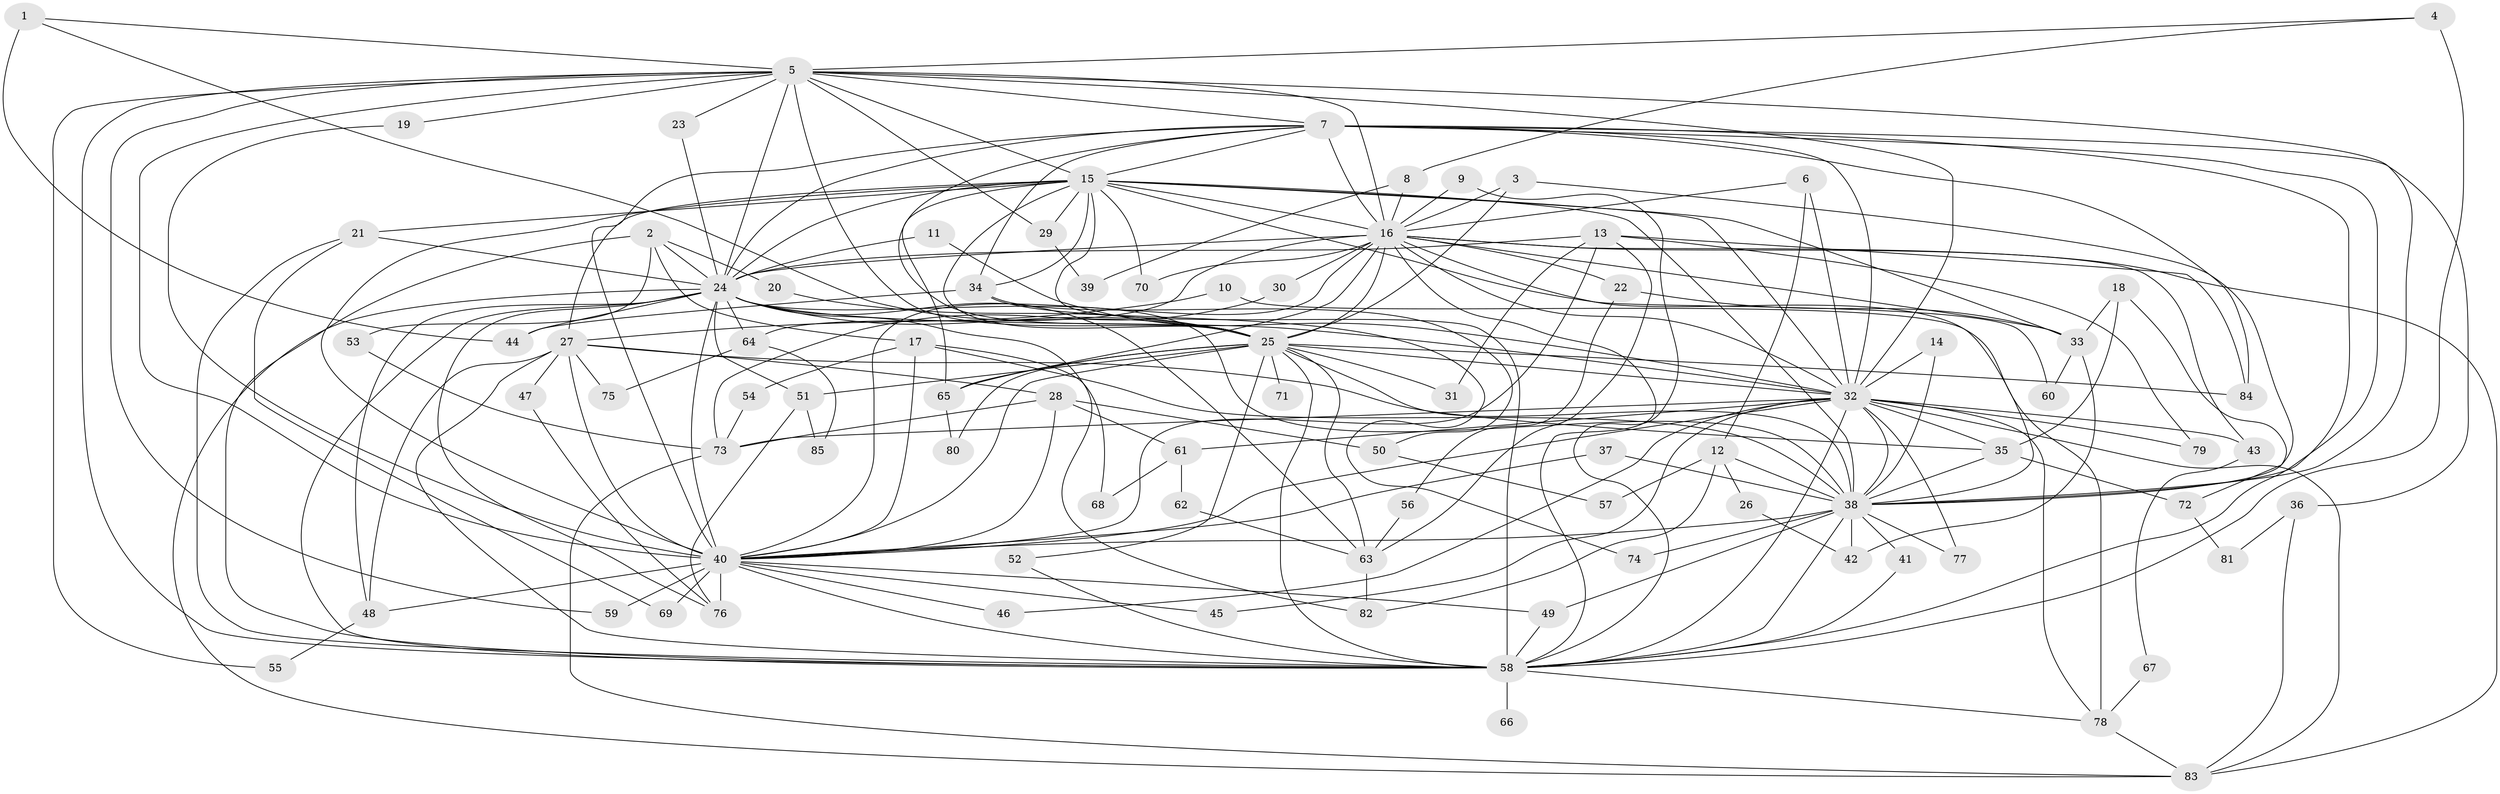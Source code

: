 // original degree distribution, {28: 0.008333333333333333, 19: 0.008333333333333333, 23: 0.025, 18: 0.008333333333333333, 22: 0.008333333333333333, 25: 0.008333333333333333, 14: 0.008333333333333333, 26: 0.008333333333333333, 7: 0.016666666666666666, 3: 0.175, 5: 0.06666666666666667, 2: 0.5666666666666667, 4: 0.058333333333333334, 10: 0.008333333333333333, 6: 0.025}
// Generated by graph-tools (version 1.1) at 2025/36/03/04/25 23:36:16]
// undirected, 85 vertices, 209 edges
graph export_dot {
  node [color=gray90,style=filled];
  1;
  2;
  3;
  4;
  5;
  6;
  7;
  8;
  9;
  10;
  11;
  12;
  13;
  14;
  15;
  16;
  17;
  18;
  19;
  20;
  21;
  22;
  23;
  24;
  25;
  26;
  27;
  28;
  29;
  30;
  31;
  32;
  33;
  34;
  35;
  36;
  37;
  38;
  39;
  40;
  41;
  42;
  43;
  44;
  45;
  46;
  47;
  48;
  49;
  50;
  51;
  52;
  53;
  54;
  55;
  56;
  57;
  58;
  59;
  60;
  61;
  62;
  63;
  64;
  65;
  66;
  67;
  68;
  69;
  70;
  71;
  72;
  73;
  74;
  75;
  76;
  77;
  78;
  79;
  80;
  81;
  82;
  83;
  84;
  85;
  1 -- 5 [weight=1.0];
  1 -- 25 [weight=1.0];
  1 -- 44 [weight=1.0];
  2 -- 17 [weight=1.0];
  2 -- 20 [weight=1.0];
  2 -- 24 [weight=1.0];
  2 -- 53 [weight=1.0];
  2 -- 58 [weight=1.0];
  3 -- 16 [weight=1.0];
  3 -- 25 [weight=1.0];
  3 -- 38 [weight=1.0];
  4 -- 5 [weight=1.0];
  4 -- 8 [weight=1.0];
  4 -- 58 [weight=1.0];
  5 -- 7 [weight=1.0];
  5 -- 15 [weight=2.0];
  5 -- 16 [weight=1.0];
  5 -- 19 [weight=1.0];
  5 -- 23 [weight=1.0];
  5 -- 24 [weight=2.0];
  5 -- 25 [weight=1.0];
  5 -- 29 [weight=1.0];
  5 -- 32 [weight=1.0];
  5 -- 38 [weight=1.0];
  5 -- 40 [weight=1.0];
  5 -- 55 [weight=1.0];
  5 -- 58 [weight=1.0];
  5 -- 59 [weight=1.0];
  6 -- 12 [weight=1.0];
  6 -- 16 [weight=1.0];
  6 -- 32 [weight=1.0];
  7 -- 15 [weight=1.0];
  7 -- 16 [weight=2.0];
  7 -- 24 [weight=1.0];
  7 -- 25 [weight=1.0];
  7 -- 32 [weight=2.0];
  7 -- 34 [weight=1.0];
  7 -- 36 [weight=1.0];
  7 -- 38 [weight=1.0];
  7 -- 40 [weight=1.0];
  7 -- 58 [weight=1.0];
  7 -- 84 [weight=1.0];
  8 -- 16 [weight=1.0];
  8 -- 39 [weight=1.0];
  9 -- 16 [weight=1.0];
  9 -- 58 [weight=1.0];
  10 -- 27 [weight=1.0];
  10 -- 78 [weight=1.0];
  11 -- 24 [weight=1.0];
  11 -- 32 [weight=1.0];
  12 -- 26 [weight=1.0];
  12 -- 38 [weight=1.0];
  12 -- 57 [weight=1.0];
  12 -- 82 [weight=1.0];
  13 -- 24 [weight=1.0];
  13 -- 31 [weight=1.0];
  13 -- 40 [weight=1.0];
  13 -- 63 [weight=1.0];
  13 -- 79 [weight=1.0];
  13 -- 84 [weight=1.0];
  14 -- 32 [weight=1.0];
  14 -- 38 [weight=1.0];
  15 -- 16 [weight=1.0];
  15 -- 21 [weight=1.0];
  15 -- 24 [weight=1.0];
  15 -- 25 [weight=1.0];
  15 -- 27 [weight=1.0];
  15 -- 29 [weight=1.0];
  15 -- 32 [weight=1.0];
  15 -- 33 [weight=2.0];
  15 -- 34 [weight=1.0];
  15 -- 38 [weight=1.0];
  15 -- 40 [weight=1.0];
  15 -- 58 [weight=1.0];
  15 -- 60 [weight=1.0];
  15 -- 65 [weight=1.0];
  15 -- 70 [weight=1.0];
  16 -- 22 [weight=1.0];
  16 -- 24 [weight=2.0];
  16 -- 25 [weight=2.0];
  16 -- 30 [weight=1.0];
  16 -- 32 [weight=1.0];
  16 -- 33 [weight=1.0];
  16 -- 38 [weight=1.0];
  16 -- 40 [weight=1.0];
  16 -- 43 [weight=1.0];
  16 -- 58 [weight=1.0];
  16 -- 64 [weight=1.0];
  16 -- 65 [weight=1.0];
  16 -- 70 [weight=2.0];
  16 -- 83 [weight=1.0];
  17 -- 38 [weight=1.0];
  17 -- 40 [weight=1.0];
  17 -- 54 [weight=1.0];
  17 -- 68 [weight=1.0];
  18 -- 33 [weight=1.0];
  18 -- 35 [weight=1.0];
  18 -- 72 [weight=1.0];
  19 -- 40 [weight=1.0];
  20 -- 25 [weight=1.0];
  21 -- 24 [weight=1.0];
  21 -- 58 [weight=1.0];
  21 -- 69 [weight=1.0];
  22 -- 33 [weight=1.0];
  22 -- 56 [weight=1.0];
  23 -- 24 [weight=1.0];
  24 -- 25 [weight=1.0];
  24 -- 32 [weight=1.0];
  24 -- 38 [weight=2.0];
  24 -- 40 [weight=3.0];
  24 -- 44 [weight=1.0];
  24 -- 48 [weight=1.0];
  24 -- 51 [weight=1.0];
  24 -- 58 [weight=2.0];
  24 -- 63 [weight=1.0];
  24 -- 64 [weight=1.0];
  24 -- 76 [weight=1.0];
  24 -- 82 [weight=1.0];
  24 -- 83 [weight=1.0];
  25 -- 31 [weight=1.0];
  25 -- 32 [weight=1.0];
  25 -- 38 [weight=1.0];
  25 -- 40 [weight=1.0];
  25 -- 51 [weight=1.0];
  25 -- 52 [weight=1.0];
  25 -- 58 [weight=1.0];
  25 -- 63 [weight=2.0];
  25 -- 65 [weight=1.0];
  25 -- 71 [weight=1.0];
  25 -- 80 [weight=1.0];
  25 -- 84 [weight=1.0];
  26 -- 42 [weight=1.0];
  27 -- 28 [weight=1.0];
  27 -- 35 [weight=1.0];
  27 -- 40 [weight=1.0];
  27 -- 47 [weight=2.0];
  27 -- 48 [weight=1.0];
  27 -- 58 [weight=1.0];
  27 -- 75 [weight=1.0];
  28 -- 40 [weight=1.0];
  28 -- 50 [weight=1.0];
  28 -- 61 [weight=1.0];
  28 -- 73 [weight=1.0];
  29 -- 39 [weight=1.0];
  30 -- 73 [weight=1.0];
  32 -- 35 [weight=1.0];
  32 -- 38 [weight=1.0];
  32 -- 40 [weight=1.0];
  32 -- 43 [weight=1.0];
  32 -- 45 [weight=1.0];
  32 -- 46 [weight=1.0];
  32 -- 58 [weight=1.0];
  32 -- 61 [weight=1.0];
  32 -- 73 [weight=1.0];
  32 -- 77 [weight=1.0];
  32 -- 78 [weight=1.0];
  32 -- 79 [weight=1.0];
  32 -- 83 [weight=1.0];
  33 -- 42 [weight=1.0];
  33 -- 60 [weight=1.0];
  34 -- 44 [weight=1.0];
  34 -- 50 [weight=1.0];
  34 -- 74 [weight=1.0];
  35 -- 38 [weight=1.0];
  35 -- 72 [weight=1.0];
  36 -- 81 [weight=1.0];
  36 -- 83 [weight=1.0];
  37 -- 38 [weight=1.0];
  37 -- 40 [weight=1.0];
  38 -- 40 [weight=1.0];
  38 -- 41 [weight=1.0];
  38 -- 42 [weight=1.0];
  38 -- 49 [weight=1.0];
  38 -- 58 [weight=1.0];
  38 -- 74 [weight=1.0];
  38 -- 77 [weight=1.0];
  40 -- 45 [weight=1.0];
  40 -- 46 [weight=1.0];
  40 -- 48 [weight=1.0];
  40 -- 49 [weight=1.0];
  40 -- 58 [weight=1.0];
  40 -- 59 [weight=1.0];
  40 -- 69 [weight=1.0];
  40 -- 76 [weight=2.0];
  41 -- 58 [weight=1.0];
  43 -- 67 [weight=1.0];
  47 -- 76 [weight=1.0];
  48 -- 55 [weight=1.0];
  49 -- 58 [weight=1.0];
  50 -- 57 [weight=1.0];
  51 -- 76 [weight=1.0];
  51 -- 85 [weight=1.0];
  52 -- 58 [weight=1.0];
  53 -- 73 [weight=1.0];
  54 -- 73 [weight=1.0];
  56 -- 63 [weight=1.0];
  58 -- 66 [weight=2.0];
  58 -- 78 [weight=1.0];
  61 -- 62 [weight=1.0];
  61 -- 68 [weight=1.0];
  62 -- 63 [weight=1.0];
  63 -- 82 [weight=1.0];
  64 -- 75 [weight=1.0];
  64 -- 85 [weight=1.0];
  65 -- 80 [weight=1.0];
  67 -- 78 [weight=1.0];
  72 -- 81 [weight=1.0];
  73 -- 83 [weight=1.0];
  78 -- 83 [weight=1.0];
}
